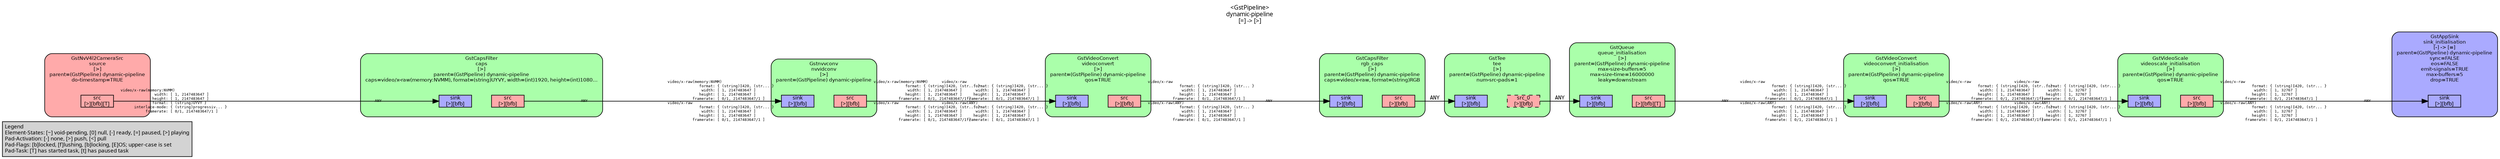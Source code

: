 digraph pipeline {
  rankdir=LR;
  fontname="sans";
  fontsize="10";
  labelloc=t;
  nodesep=.1;
  ranksep=.2;
  label="<GstPipeline>\ndynamic-pipeline\n[=] -> [>]";
  node [style="filled,rounded", shape=box, fontsize="9", fontname="sans", margin="0.0,0.0"];
  edge [labelfontsize="6", fontsize="9", fontname="monospace"];
  
  legend [
    pos="0,0!",
    margin="0.05,0.05",
    style="filled",
    label="Legend\lElement-States: [~] void-pending, [0] null, [-] ready, [=] paused, [>] playing\lPad-Activation: [-] none, [>] push, [<] pull\lPad-Flags: [b]locked, [f]lushing, [b]locking, [E]OS; upper-case is set\lPad-Task: [T] has started task, [t] has paused task\l",
  ];
  subgraph cluster_sink_initialisation_0x19e4fb50 {
    fontname="Bitstream Vera Sans";
    fontsize="8";
    style="filled,rounded";
    color=black;
    label="GstAppSink\nsink_initialisation\n[-] -> [=]\nparent=(GstPipeline) dynamic-pipeline\nsync=FALSE\neos=FALSE\nemit-signals=TRUE\nmax-buffers=5\ndrop=TRUE";
    subgraph cluster_sink_initialisation_0x19e4fb50_sink {
      label="";
      style="invis";
      sink_initialisation_0x19e4fb50_sink_0x19e4b080 [color=black, fillcolor="#aaaaff", label="sink\n[>][bfb]", height="0.2", style="filled,solid"];
    }

    fillcolor="#aaaaff";
  }

  subgraph cluster_videoscale_initialisation_0x19e4eec0 {
    fontname="Bitstream Vera Sans";
    fontsize="8";
    style="filled,rounded";
    color=black;
    label="GstVideoScale\nvideoscale_initialisation\n[>]\nparent=(GstPipeline) dynamic-pipeline\nqos=TRUE";
    subgraph cluster_videoscale_initialisation_0x19e4eec0_sink {
      label="";
      style="invis";
      videoscale_initialisation_0x19e4eec0_sink_0x19e4abe0 [color=black, fillcolor="#aaaaff", label="sink\n[>][bfb]", height="0.2", style="filled,solid"];
    }

    subgraph cluster_videoscale_initialisation_0x19e4eec0_src {
      label="";
      style="invis";
      videoscale_initialisation_0x19e4eec0_src_0x19e4ae30 [color=black, fillcolor="#ffaaaa", label="src\n[>][bfb]", height="0.2", style="filled,solid"];
    }

    videoscale_initialisation_0x19e4eec0_sink_0x19e4abe0 -> videoscale_initialisation_0x19e4eec0_src_0x19e4ae30 [style="invis"];
    fillcolor="#aaffaa";
  }

  videoscale_initialisation_0x19e4eec0_src_0x19e4ae30 -> sink_initialisation_0x19e4fb50_sink_0x19e4b080 [labeldistance="10", labelangle="0", label="                                                  ", taillabel="video/x-raw\l              format: { (string)I420, (str... }\l               width: [ 1, 32767 ]\l              height: [ 1, 32767 ]\l           framerate: [ 0/1, 2147483647/1 ]\lvideo/x-raw(ANY)\l              format: { (string)I420, (str... }\l               width: [ 1, 32767 ]\l              height: [ 1, 32767 ]\l           framerate: [ 0/1, 2147483647/1 ]\l", headlabel="ANY"]
  subgraph cluster_videoconvert_initialisation_0x19e45d20 {
    fontname="Bitstream Vera Sans";
    fontsize="8";
    style="filled,rounded";
    color=black;
    label="GstVideoConvert\nvideoconvert_initialisation\n[>]\nparent=(GstPipeline) dynamic-pipeline\nqos=TRUE";
    subgraph cluster_videoconvert_initialisation_0x19e45d20_sink {
      label="";
      style="invis";
      videoconvert_initialisation_0x19e45d20_sink_0x19e4a740 [color=black, fillcolor="#aaaaff", label="sink\n[>][bfb]", height="0.2", style="filled,solid"];
    }

    subgraph cluster_videoconvert_initialisation_0x19e45d20_src {
      label="";
      style="invis";
      videoconvert_initialisation_0x19e45d20_src_0x19e4a990 [color=black, fillcolor="#ffaaaa", label="src\n[>][bfb]", height="0.2", style="filled,solid"];
    }

    videoconvert_initialisation_0x19e45d20_sink_0x19e4a740 -> videoconvert_initialisation_0x19e45d20_src_0x19e4a990 [style="invis"];
    fillcolor="#aaffaa";
  }

  videoconvert_initialisation_0x19e45d20_src_0x19e4a990 -> videoscale_initialisation_0x19e4eec0_sink_0x19e4abe0 [labeldistance="10", labelangle="0", label="                                                  ", taillabel="video/x-raw\l              format: { (string)I420, (str... }\l               width: [ 1, 2147483647 ]\l              height: [ 1, 2147483647 ]\l           framerate: [ 0/1, 2147483647/1 ]\lvideo/x-raw(ANY)\l              format: { (string)I420, (str... }\l               width: [ 1, 2147483647 ]\l              height: [ 1, 2147483647 ]\l           framerate: [ 0/1, 2147483647/1 ]\l", headlabel="video/x-raw\l              format: { (string)I420, (str... }\l               width: [ 1, 32767 ]\l              height: [ 1, 32767 ]\l           framerate: [ 0/1, 2147483647/1 ]\lvideo/x-raw(ANY)\l              format: { (string)I420, (str... }\l               width: [ 1, 32767 ]\l              height: [ 1, 32767 ]\l           framerate: [ 0/1, 2147483647/1 ]\l"]
  subgraph cluster_queue_initialisation_0x19e26460 {
    fontname="Bitstream Vera Sans";
    fontsize="8";
    style="filled,rounded";
    color=black;
    label="GstQueue\nqueue_initialisation\n[>]\nparent=(GstPipeline) dynamic-pipeline\nmax-size-buffers=5\nmax-size-time=16000000\nleaky=downstream";
    subgraph cluster_queue_initialisation_0x19e26460_sink {
      label="";
      style="invis";
      queue_initialisation_0x19e26460_sink_0x19e4a2a0 [color=black, fillcolor="#aaaaff", label="sink\n[>][bfb]", height="0.2", style="filled,solid"];
    }

    subgraph cluster_queue_initialisation_0x19e26460_src {
      label="";
      style="invis";
      queue_initialisation_0x19e26460_src_0x19e4a4f0 [color=black, fillcolor="#ffaaaa", label="src\n[>][bfb][T]", height="0.2", style="filled,solid"];
    }

    queue_initialisation_0x19e26460_sink_0x19e4a2a0 -> queue_initialisation_0x19e26460_src_0x19e4a4f0 [style="invis"];
    fillcolor="#aaffaa";
  }

  queue_initialisation_0x19e26460_src_0x19e4a4f0 -> videoconvert_initialisation_0x19e45d20_sink_0x19e4a740 [labeldistance="10", labelangle="0", label="                                                  ", taillabel="ANY", headlabel="video/x-raw\l              format: { (string)I420, (str... }\l               width: [ 1, 2147483647 ]\l              height: [ 1, 2147483647 ]\l           framerate: [ 0/1, 2147483647/1 ]\lvideo/x-raw(ANY)\l              format: { (string)I420, (str... }\l               width: [ 1, 2147483647 ]\l              height: [ 1, 2147483647 ]\l           framerate: [ 0/1, 2147483647/1 ]\l"]
  subgraph cluster_tee_0x19e17150 {
    fontname="Bitstream Vera Sans";
    fontsize="8";
    style="filled,rounded";
    color=black;
    label="GstTee\ntee\n[>]\nparent=(GstPipeline) dynamic-pipeline\nnum-src-pads=1";
    subgraph cluster_tee_0x19e17150_sink {
      label="";
      style="invis";
      tee_0x19e17150_sink_0x19e4a050 [color=black, fillcolor="#aaaaff", label="sink\n[>][bfb]", height="0.2", style="filled,solid"];
    }

    subgraph cluster_tee_0x19e17150_src {
      label="";
      style="invis";
      tee_0x19e17150_src_0_0x19e422c0 [color=black, fillcolor="#ffaaaa", label="src_0\n[>][bfb]", height="0.2", style="filled,dashed"];
    }

    tee_0x19e17150_sink_0x19e4a050 -> tee_0x19e17150_src_0_0x19e422c0 [style="invis"];
    fillcolor="#aaffaa";
  }

  tee_0x19e17150_src_0_0x19e422c0 -> queue_initialisation_0x19e26460_sink_0x19e4a2a0 [label="ANY"]
  subgraph cluster_rgb_caps_0x19e0cc30 {
    fontname="Bitstream Vera Sans";
    fontsize="8";
    style="filled,rounded";
    color=black;
    label="GstCapsFilter\nrgb_caps\n[>]\nparent=(GstPipeline) dynamic-pipeline\ncaps=video/x-raw, format=(string)RGB";
    subgraph cluster_rgb_caps_0x19e0cc30_sink {
      label="";
      style="invis";
      rgb_caps_0x19e0cc30_sink_0x19e2ba30 [color=black, fillcolor="#aaaaff", label="sink\n[>][bfb]", height="0.2", style="filled,solid"];
    }

    subgraph cluster_rgb_caps_0x19e0cc30_src {
      label="";
      style="invis";
      rgb_caps_0x19e0cc30_src_0x19e2bc80 [color=black, fillcolor="#ffaaaa", label="src\n[>][bfb]", height="0.2", style="filled,solid"];
    }

    rgb_caps_0x19e0cc30_sink_0x19e2ba30 -> rgb_caps_0x19e0cc30_src_0x19e2bc80 [style="invis"];
    fillcolor="#aaffaa";
  }

  rgb_caps_0x19e0cc30_src_0x19e2bc80 -> tee_0x19e17150_sink_0x19e4a050 [label="ANY"]
  subgraph cluster_videoconvert_0x19e480d0 {
    fontname="Bitstream Vera Sans";
    fontsize="8";
    style="filled,rounded";
    color=black;
    label="GstVideoConvert\nvideoconvert\n[>]\nparent=(GstPipeline) dynamic-pipeline\nqos=TRUE";
    subgraph cluster_videoconvert_0x19e480d0_sink {
      label="";
      style="invis";
      videoconvert_0x19e480d0_sink_0x19e2b590 [color=black, fillcolor="#aaaaff", label="sink\n[>][bfb]", height="0.2", style="filled,solid"];
    }

    subgraph cluster_videoconvert_0x19e480d0_src {
      label="";
      style="invis";
      videoconvert_0x19e480d0_src_0x19e2b7e0 [color=black, fillcolor="#ffaaaa", label="src\n[>][bfb]", height="0.2", style="filled,solid"];
    }

    videoconvert_0x19e480d0_sink_0x19e2b590 -> videoconvert_0x19e480d0_src_0x19e2b7e0 [style="invis"];
    fillcolor="#aaffaa";
  }

  videoconvert_0x19e480d0_src_0x19e2b7e0 -> rgb_caps_0x19e0cc30_sink_0x19e2ba30 [labeldistance="10", labelangle="0", label="                                                  ", taillabel="video/x-raw\l              format: { (string)I420, (str... }\l               width: [ 1, 2147483647 ]\l              height: [ 1, 2147483647 ]\l           framerate: [ 0/1, 2147483647/1 ]\lvideo/x-raw(ANY)\l              format: { (string)I420, (str... }\l               width: [ 1, 2147483647 ]\l              height: [ 1, 2147483647 ]\l           framerate: [ 0/1, 2147483647/1 ]\l", headlabel="ANY"]
  subgraph cluster_nvvidconv_0x19e1d870 {
    fontname="Bitstream Vera Sans";
    fontsize="8";
    style="filled,rounded";
    color=black;
    label="Gstnvvconv\nnvvidconv\n[>]\nparent=(GstPipeline) dynamic-pipeline";
    subgraph cluster_nvvidconv_0x19e1d870_sink {
      label="";
      style="invis";
      nvvidconv_0x19e1d870_sink_0x19e2b0f0 [color=black, fillcolor="#aaaaff", label="sink\n[>][bfb]", height="0.2", style="filled,solid"];
    }

    subgraph cluster_nvvidconv_0x19e1d870_src {
      label="";
      style="invis";
      nvvidconv_0x19e1d870_src_0x19e2b340 [color=black, fillcolor="#ffaaaa", label="src\n[>][bfb]", height="0.2", style="filled,solid"];
    }

    nvvidconv_0x19e1d870_sink_0x19e2b0f0 -> nvvidconv_0x19e1d870_src_0x19e2b340 [style="invis"];
    fillcolor="#aaffaa";
  }

  nvvidconv_0x19e1d870_src_0x19e2b340 -> videoconvert_0x19e480d0_sink_0x19e2b590 [labeldistance="10", labelangle="0", label="                                                  ", taillabel="video/x-raw(memory:NVMM)\l              format: { (string)I420, (str... }\l               width: [ 1, 2147483647 ]\l              height: [ 1, 2147483647 ]\l           framerate: [ 0/1, 2147483647/1 ]\lvideo/x-raw\l              format: { (string)I420, (str... }\l               width: [ 1, 2147483647 ]\l              height: [ 1, 2147483647 ]\l           framerate: [ 0/1, 2147483647/1 ]\l", headlabel="video/x-raw\l              format: { (string)I420, (str... }\l               width: [ 1, 2147483647 ]\l              height: [ 1, 2147483647 ]\l           framerate: [ 0/1, 2147483647/1 ]\lvideo/x-raw(ANY)\l              format: { (string)I420, (str... }\l               width: [ 1, 2147483647 ]\l              height: [ 1, 2147483647 ]\l           framerate: [ 0/1, 2147483647/1 ]\l"]
  subgraph cluster_caps_0x19e0c8f0 {
    fontname="Bitstream Vera Sans";
    fontsize="8";
    style="filled,rounded";
    color=black;
    label="GstCapsFilter\ncaps\n[>]\nparent=(GstPipeline) dynamic-pipeline\ncaps=video/x-raw(memory:NVMM), format=(string)UYVY, width=(int)1920, height=(int)1080…";
    subgraph cluster_caps_0x19e0c8f0_sink {
      label="";
      style="invis";
      caps_0x19e0c8f0_sink_0x19e2ac50 [color=black, fillcolor="#aaaaff", label="sink\n[>][bfb]", height="0.2", style="filled,solid"];
    }

    subgraph cluster_caps_0x19e0c8f0_src {
      label="";
      style="invis";
      caps_0x19e0c8f0_src_0x19e2aea0 [color=black, fillcolor="#ffaaaa", label="src\n[>][bfb]", height="0.2", style="filled,solid"];
    }

    caps_0x19e0c8f0_sink_0x19e2ac50 -> caps_0x19e0c8f0_src_0x19e2aea0 [style="invis"];
    fillcolor="#aaffaa";
  }

  caps_0x19e0c8f0_src_0x19e2aea0 -> nvvidconv_0x19e1d870_sink_0x19e2b0f0 [labeldistance="10", labelangle="0", label="                                                  ", taillabel="ANY", headlabel="video/x-raw(memory:NVMM)\l              format: { (string)I420, (str... }\l               width: [ 1, 2147483647 ]\l              height: [ 1, 2147483647 ]\l           framerate: [ 0/1, 2147483647/1 ]\lvideo/x-raw\l              format: { (string)I420, (str... }\l               width: [ 1, 2147483647 ]\l              height: [ 1, 2147483647 ]\l           framerate: [ 0/1, 2147483647/1 ]\l"]
  subgraph cluster_source_0x19e44ed0 {
    fontname="Bitstream Vera Sans";
    fontsize="8";
    style="filled,rounded";
    color=black;
    label="GstNvV4l2CameraSrc\nsource\n[>]\nparent=(GstPipeline) dynamic-pipeline\ndo-timestamp=TRUE";
    subgraph cluster_source_0x19e44ed0_src {
      label="";
      style="invis";
      source_0x19e44ed0_src_0x19e2aa00 [color=black, fillcolor="#ffaaaa", label="src\n[>][bfb][T]", height="0.2", style="filled,solid"];
    }

    fillcolor="#ffaaaa";
  }

  source_0x19e44ed0_src_0x19e2aa00 -> caps_0x19e0c8f0_sink_0x19e2ac50 [labeldistance="10", labelangle="0", label="                                                  ", taillabel="video/x-raw(memory:NVMM)\l               width: [ 1, 2147483647 ]\l              height: [ 1, 2147483647 ]\l              format: { (string)UYVY }\l      interlace-mode: { (string)progressiv... }\l           framerate: [ 0/1, 2147483647/1 ]\l", headlabel="ANY"]
}
